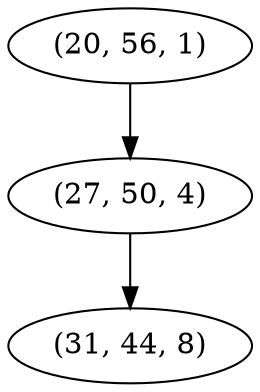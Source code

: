 digraph tree {
    "(20, 56, 1)";
    "(27, 50, 4)";
    "(31, 44, 8)";
    "(20, 56, 1)" -> "(27, 50, 4)";
    "(27, 50, 4)" -> "(31, 44, 8)";
}
